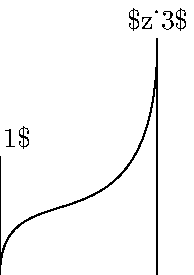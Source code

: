 beginfig(0)

z1=origin;
z2=(0, 1.5cm);
z3=(2cm, 0);
z4=(2cm, 3cm);

draw z1--z2 withpen tinypen withcolor .5orange;
draw z3--z4 withpen tinypen withcolor .5orange;
draw z1..controls z2 and z3..z4 withpen boldpen;

markdot.circle(z1) fg=>orange;
markdot.circle(z2) fg=>orange;
markdot.circle(z3) fg=>orange;
markdot.circle(z4) fg=>orange;

label.bot("$z_0$", z1);
label.top("$z_1$", z2);
label.bot("$z_2$", z3);
label.top("$z_3$", z4);

endfig
